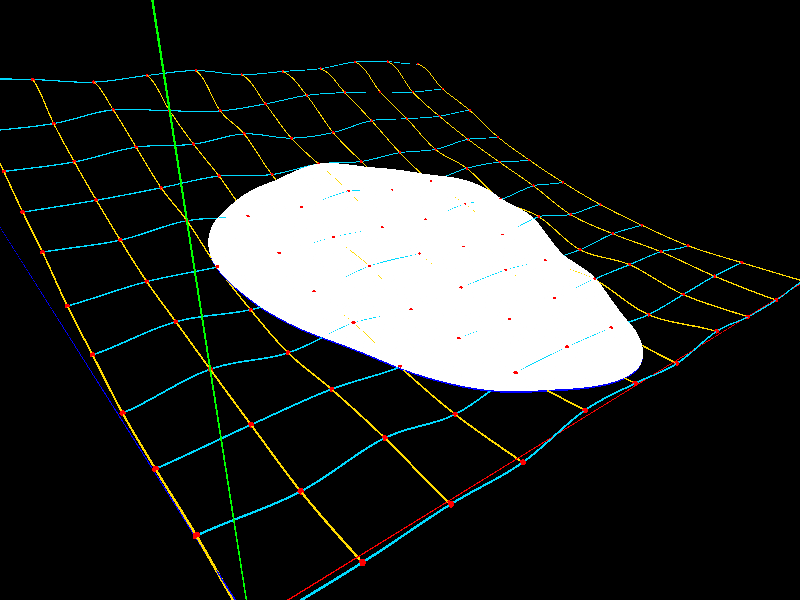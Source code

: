 // Persistence of Vision Ray Tracer Scene Description File

#version 3.6; // current version is 3.8

/* 
Information on Pov-Ray:
 
My personal introduction into Pov-Ray was the excellent book "3D-Welten, professionelle Animationen und fotorealistische Grafiken mit Raytracing" from 
Toni Lama by Carl Hanser Verlag München Wien, 2004. Apart of that I recommend the Pov-Ray-homepage (http://www.povray.org).

Further information on Pov-Ray can be found at https://sus.ziti.uni-heidelberg.de/Lehre/WS2021_Tools/POVRAY/POVRAY_PeterFischer.pdf,  
https://wiki.povray.org/content/Main_Page, https://de.wikibooks.org/wiki/Raytracing_mit_POV-Ray or, in german language, here: https://www.f-lohmueller.de/pov_tut/pov__ger.htm
*/ 
 
/*
---------------------------------------------------Modeling approach---------------------------------------------- 

This file demonstrates my basic approach for creating planar structures. Here we are creating a larger patch in the x-z-plain with a certain variability in the y-coordinate. 
For a start, an x-z-grid is created, anchoring the later patch, with some variability in y-coordinates. Y-coordinates and normals from individual positions in the patch are calculated from a set 
of splines running through the grid positions along the x- and z-axis. For each cell of the grid the closest splines are taken for calculations. 
Finally the flat spheres put at appropriate positions with appropriate normals are fused into a blob. 

*/ 
                
//-----------------------------------Scene settings (Camera, light, background)-------------------------------------------------

global_settings {
    assumed_gamma 1.0
    max_trace_level 5
}


#declare Hauptkamera = camera {
    location  <-1, 4, -3>
    look_at   <7, -2,  7>
}

camera {Hauptkamera}

// create a regular point light source
light_source {
    0*x                  // light's position (translated below)
    color rgb <1,1,1>    // light's color
    translate <-100, 50, -20>
}
light_source {
    0*x                  // light's position (translated below)
    color rgb <1,1,1>    // light's color
    translate <-30, 50, -100>
}

// ----------------------------------------The coordinate system-------------------------------------------------------------------

cylinder { 
    <0, -100, 0>, <0, 100, 0>, 0.005 
    pigment {
        color rgb <0,1,0>     // solid color pigment
    }
}

cylinder { 
    <-100, 0, 0>, <100, 0, 0>, 0.005
    pigment {
        color rgb <1,0,0>     // solid color pigment
    }
}

cylinder { 
    <0, 0, -100>, <0, 0, 100>, 0.005 
    pigment {
        color rgb <0,0,1>     // solid color pigment
    }
}


//----------The envelope for the leaflet--------------------------------------------------------------

// linear prism in y-direction: from .. ,to ..,number of points (first = last)
#declare Envelope = prism { linear_sweep
        cubic_spline
        -0.2 ,1.2 , 8
        <0.0, 0.30>, 
        < 0.50,  0.00>, < 0.20,-0.75>, < -0.20,-0.75>, <-0.50, 0.00>,  <0.0, 0.30>, 
        < 0.50, 0.00>, < 0.30, -0.55>   
        texture {pigment{ color rgb <0,0,1>} 
                 finish { phong 1.0}}
        //rotate<0,90,0> 
       scale 6
        translate<5,-0.5,5.2> 
      } // end of prism --------------------------------------------------------

//---------------------------------The points and the splines (top-panel)-------------------------------------------------------------


//----------------------------Definition of main points----------------------------------------------------------------

//These  points are spanning a 10 x 10 square patch with a certain variation in the y-coordinate. Note: A square patch of 10 x 10 units is defined by 11 x 11 positions. 
#declare XPos = 0;                            //Start on the x-axis
#declare ZPos = 0;                            //Start on the z-axis
#declare chance1 = seed (5); 
#declare Positions = array [11][11];          //Array for storing position


//Here the positions are created an stored in the array.

#declare ticker = 0; 
#while (ticker < 11)

#declare XPos = ticker;
 
#declare ticker2 = 0; 
#while (ticker2 < 11)

#declare ZPos = ticker2;
 
#declare YPos = 0.2 *(rand(chance1)-0.5) + 0.03*ticker2*ticker2; //Variation of y-values between + and - 0.2

#declare P1 = <XPos, YPos, ZPos>; 
#declare Positions [ticker] [ticker2] = P1; //Storing positions


#declare ticker2 = ticker2 + 1;
#end

#declare ticker = ticker + 1; 
#end


//--------------------Visualizing positions------------------------------------------------

#declare ticker = 0; 
#while (ticker < 11)

 
#declare ticker2 = 0; 
#while (ticker2 < 11)

#declare P1 = Positions [ticker][ticker2];
 
sphere { 
    <0,0,0>, 0.03 
    texture { 
        pigment{ 
            color rgb<1.00, 0, 0.00>
        }
        finish { 
            phong 1.0 reflection 0.00
        }
    } // end of texture
    scale<1,1,1>  rotate<0,0,0>  translate P1 
}  // end of sphere ----------------------------------- 
 
#declare ticker2 = ticker2 + 1;
#end

#declare ticker = ticker + 1; 
#end



//-------------------------------------Definition of splines--------------------------------------------------------------------

//10 splines along the x-axis are defined. 

#declare SplineXs = array [11]; //The array for storing the splines in x-direction is created.
#declare SplineZs = array [11]; //The array for storing the splines in y-direction is created.


//The splines in x-direction are defined by the following loop
#for (I, 0, 10)
    #declare SplineXs[I] = spline {
        cubic_spline
        #declare P1 = Positions [0][I]; //Positions of the x-row number I are taken to define the spline, first the initial control points
    
        -2, P1 + <-2, 0, 0>, // control point
        -1, P1 + <-1, 0, 0>,// control point

        #declare ticker = 0;
        #while (ticker < 11)

            #declare P1 = Positions [ticker][I]; //Positions of the x-row number I are taken to define the spline , then all the "inner" positions
            ticker, P1, 

        #declare ticker = ticker + 1; 
        #end
   
        10, P1 + <1, 0, 0>, // And then finally the last two control points
        11,  P1 + <2, 0, 0>, // And then finally the last two control points

    }
#end //This loop is running from I = 0 to I = 10; in total 11 splines are created. 



//The splines in z-direction are defined by the following loop
#for (I, 0, 10)
    #declare SplineZs[I] = spline {
        cubic_spline
        #declare P1 = Positions [I][0]; //Positions of the z-row number I are taken to define the spline, first the initial control points
    
        -2, P1 + <0, 0, -2>, // control point
        -1, P1 + <0, 0, -1>,// control point

        #declare ticker = 0;
        #while (ticker < 11)

            #declare P1 = Positions [I][ticker]; //Positions of the z-row number I are taken to define the spline , then all the "inner" positions
            ticker, P1, 

        #declare ticker = ticker + 1; 
        #end
   
        10, P1 + <0, 0, 1>, // And then finally the last two control points
        11,  P1 + <0, 0, 2>, // And then finally the last two control points

    }
#end //This loop is running from I = 0 to I = 10; in total 11 splines are created. 



//----------------------------------Visualization of splines-------------------------------------------------------


#declare ticker2 = 0; 
#while (ticker2<11)

    #declare ticker = 0; 
    #while (ticker < 10) 

        sphere { 
            <0,0,0>,  0.01
            texture { 
                pigment{ 
                    color rgb<0, 0.7, 1>
                }
                finish { 
                    phong 1.0 reflection 0.00
                }
            } // end of texture
            scale<1,1,1>  rotate<0,0,0>  translate SplineXs [ticker2] (ticker) 
        }  // end of sphere ----------------------------------- 

    #declare ticker =  ticker + 0.005; 
    #end

#declare ticker2 = ticker2 + 1; 
#end



#declare ticker2 = 0; 
#while (ticker2<11)

    #declare ticker = 0; 
    #while (ticker < 10) 

        sphere { 
            <0,0,0>,  0.01
            texture { 
                pigment{ 
                    color rgb<1.00, 0.7, 0.00>
                }
                finish { 
                    phong 1.0 reflection 0.00
                }
            } // end of texture
            scale<1,1,1>  rotate<0,0,0>  translate SplineZs [ticker2] (ticker) 
        }  // end of sphere ----------------------------------- 

    #declare ticker =  ticker + 0.005; 
    #end

#declare ticker2 = ticker2 + 1; 
#end




//----------------------------Patch made of flat spheres---------------------------------------------------


//-----------------------------------Calculation of the patch-----------------------------------------------



intersection {
    object {
        Envelope
    }


    //Flat spheres are distributed regularly along the x- and z-coordinated of the patch. Their y-position is calculated by combining the y-coordinates of fitting to respective x-z-coordinates. 
    //Normals are calculated by combining combining values for spline-gradients 
    blob {
        threshold 0.6

        #declare tickerx = 0;                                    //loop over all x-values; since it is running in 0.1-steps, 110 outer loops will take place
        #while (tickerx<10)

            #declare tickerz = 0;                                //loop over all z-values; since it is running in 0.1 steps, 110 inner loops will take place and 12100 positions in total will be defined.
            #while (tickerz < 10) 
    
                #declare P0 = Positions [tickerx][tickerz];      //since this array was initially defined as an 11 x 11 array, y-positions extracted only apply to this rough grid


                //For each position a pair of closeby/adjacent splines in x-direction and a pair of closeby splines in z-direction are defined in order to adjust y-coordinate and orientation (normal).

                //Definition of closeby/adjacent splines in x-direction
            
                #if (P0.z <10) //This condition excludes the last row of points (at P0.z = 10) avoiding any reference to a non-existing SplineXs[11]
                    #declare SplineXStart = SplineXs[floor (P0.z)]; 
                    #declare SplineXEnd = SplineXs[ floor (P0.z) + 1];
                    #declare ResZ = tickerz - floor (P0.z);  
                #else
                #end 

                //Definition of closeby/adjacent splines in z-direction            
                #if (P0.x <10) //This condition excludes the last row of points (at P0.z = 10) avoiding any reference to a non-existing SplineZs[11]
                    #declare SplineZStart = SplineZs[floor (P0.x)]; 
                    #declare SplineZEnd = SplineZs[ floor (P0.x) + 1];
                    #declare ResX = tickerx - floor (P0.x);  
                #else
                #end 
            

                //Calculating the y-coordinate

                //Two points on closeby splines in z-direction fitting to the z-coordinate of the point in question are defined
                #declare P1 = SplineZStart(tickerz);
                #declare P2 = SplineZEnd(tickerz);
            
                //y-coordinates of the two points just defined are combined.
                #declare Heightz = P1.y + ResX*(P2.y-P1.y); 
            
            
                //Two points on closeby splines in z-direction fitting to the z-coordinate of the point in question are defined
                #declare P3 = SplineXStart(tickerx);
                #declare P4 = SplineXEnd(tickerx);
                //y-coordinates of the two points just defined are combined 
                #declare Heightx = P3.y + ResZ*(P4.y-P3.y) ;

                //y-coordinates from the x- and z-directions are combined 
                #declare Height = (Heightz + Heightx)/2; 



                //Calculating Normals: First for the adjacent Splines in z-direction ...

                #declare AZ1 = SplineZStart(tickerz+0.1) - SplineZStart(tickerz-0.1);
                #declare AZ2 = SplineZEnd(tickerz+0.1) - SplineZEnd(tickerz-0.1);
            
                //Combinations alternatively using sinus or linear
                //#declare AZ = sin(0.5*pi *(1-ResX))*AZ1 + sin(0.5*pi*ResX)*AZ2; 
                #declare AZ = (1-ResX)*AZ1 + ResX*AZ2;

                //... then for the adjacent splines in x-direction
                #declare AX1 = SplineXStart(tickerx+0.1) - SplineXStart(tickerx-0.1);
                #declare AX2 = SplineXEnd(tickerx+0.1) - SplineXEnd(tickerx-0.1); 
            
                //Combinations alternatively using sinus or linear
                //#declare AX = sin(0.5*pi*(1-ResZ))*AX1 + sin(0.5*pi*ResZ)*AX2; 
                #declare AX =  (1-ResZ)*AX1 + ResZ*AX2;
            
                //Normals are defined by the cross-product of vectors along x- and y-axes            
                #declare Normal = vcross(AX, AZ); 
            
            
                //Positioning and rotating elements according to the values just calculated
            
                #if (abs(Normal.x)>abs(Normal.z)) 


                    #local AngleY = degrees(atan2(Normal.z, Normal.x));  
                    #local N2 = vrotate (Normal, <0, AngleY, 0>);
                    #local AngleZ = degrees(atan2(N2.y, N2.x));
                    sphere {                                                       
                        <0, 0, 0>, 0.17, 1
                        scale<1,0.1,1> 
                        rotate <0, 90, 0>
                    rotate <0, 0, 270 +AngleZ>
                    rotate <0, -AngleY, 0>
                    translate <tickerx, Height, tickerz>
                    pigment {
                        color rgb <1,1,1>     // solid color pigment
                    }  
                }


                #else

                    #if (abs(Normal.z)>0)

                        #local AngleY = degrees(atan2(Normal.x, Normal.z));
                        #local N2 = vrotate (Normal, <0, -AngleY, 0>); 
                        #local AngleX = -degrees(atan2(N2.y, N2.z));
                        sphere { 
                            <0, 0, 0>, 0.17 , 1                                           
                            scale<1,0.1,1>   
                            rotate <AngleX+90, 0, 0>
                            rotate <0, AngleY, 0>
                            translate <tickerx, Height, tickerz> 
                            pigment {
                                color rgb <1,1,1>     // solid color pigment
                            }
                        }
  
                    #else//This covers positions with  

                        sphere {                                                    
                            <0, 0, 0>, 0.17, 1
                            scale<1,0.1,1> 
                            translate <tickerx, Height, tickerz> 
                            pigment {
                                color rgb <1,1,1>     // solid color pigment
                        }

                    #end 
                #end  
         
        

            #declare tickerz = tickerz + 0.1; 
            #end

        #declare tickerx = tickerx + 0.1; 
        #end
    }

}

